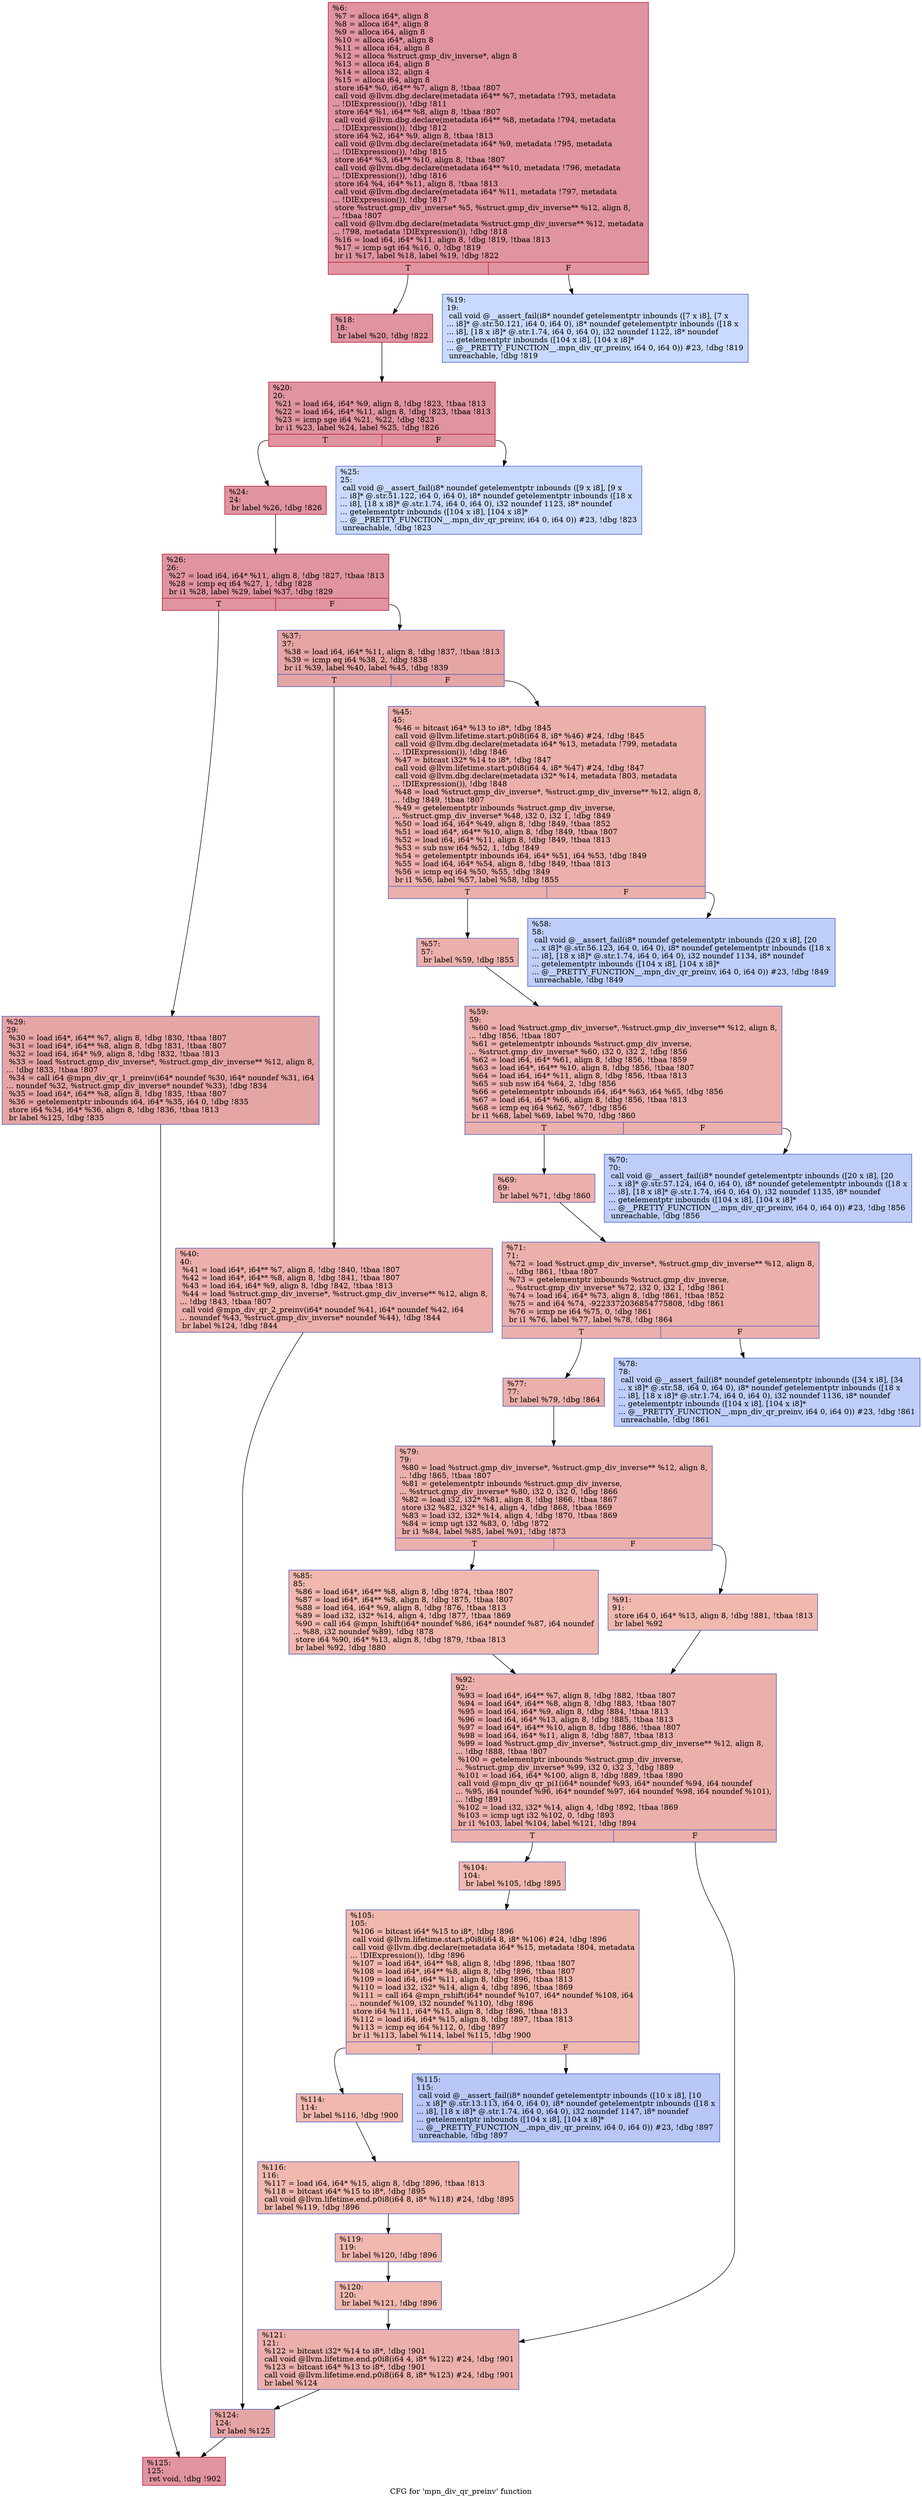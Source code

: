 digraph "CFG for 'mpn_div_qr_preinv' function" {
	label="CFG for 'mpn_div_qr_preinv' function";

	Node0x1c73dc0 [shape=record,color="#b70d28ff", style=filled, fillcolor="#b70d2870",label="{%6:\l  %7 = alloca i64*, align 8\l  %8 = alloca i64*, align 8\l  %9 = alloca i64, align 8\l  %10 = alloca i64*, align 8\l  %11 = alloca i64, align 8\l  %12 = alloca %struct.gmp_div_inverse*, align 8\l  %13 = alloca i64, align 8\l  %14 = alloca i32, align 4\l  %15 = alloca i64, align 8\l  store i64* %0, i64** %7, align 8, !tbaa !807\l  call void @llvm.dbg.declare(metadata i64** %7, metadata !793, metadata\l... !DIExpression()), !dbg !811\l  store i64* %1, i64** %8, align 8, !tbaa !807\l  call void @llvm.dbg.declare(metadata i64** %8, metadata !794, metadata\l... !DIExpression()), !dbg !812\l  store i64 %2, i64* %9, align 8, !tbaa !813\l  call void @llvm.dbg.declare(metadata i64* %9, metadata !795, metadata\l... !DIExpression()), !dbg !815\l  store i64* %3, i64** %10, align 8, !tbaa !807\l  call void @llvm.dbg.declare(metadata i64** %10, metadata !796, metadata\l... !DIExpression()), !dbg !816\l  store i64 %4, i64* %11, align 8, !tbaa !813\l  call void @llvm.dbg.declare(metadata i64* %11, metadata !797, metadata\l... !DIExpression()), !dbg !817\l  store %struct.gmp_div_inverse* %5, %struct.gmp_div_inverse** %12, align 8,\l... !tbaa !807\l  call void @llvm.dbg.declare(metadata %struct.gmp_div_inverse** %12, metadata\l... !798, metadata !DIExpression()), !dbg !818\l  %16 = load i64, i64* %11, align 8, !dbg !819, !tbaa !813\l  %17 = icmp sgt i64 %16, 0, !dbg !819\l  br i1 %17, label %18, label %19, !dbg !822\l|{<s0>T|<s1>F}}"];
	Node0x1c73dc0:s0 -> Node0x1c73f20;
	Node0x1c73dc0:s1 -> Node0x1c73f70;
	Node0x1c73f20 [shape=record,color="#b70d28ff", style=filled, fillcolor="#b70d2870",label="{%18:\l18:                                               \l  br label %20, !dbg !822\l}"];
	Node0x1c73f20 -> Node0x1c73fc0;
	Node0x1c73f70 [shape=record,color="#3d50c3ff", style=filled, fillcolor="#88abfd70",label="{%19:\l19:                                               \l  call void @__assert_fail(i8* noundef getelementptr inbounds ([7 x i8], [7 x\l... i8]* @.str.50.121, i64 0, i64 0), i8* noundef getelementptr inbounds ([18 x\l... i8], [18 x i8]* @.str.1.74, i64 0, i64 0), i32 noundef 1122, i8* noundef\l... getelementptr inbounds ([104 x i8], [104 x i8]*\l... @__PRETTY_FUNCTION__.mpn_div_qr_preinv, i64 0, i64 0)) #23, !dbg !819\l  unreachable, !dbg !819\l}"];
	Node0x1c73fc0 [shape=record,color="#b70d28ff", style=filled, fillcolor="#b70d2870",label="{%20:\l20:                                               \l  %21 = load i64, i64* %9, align 8, !dbg !823, !tbaa !813\l  %22 = load i64, i64* %11, align 8, !dbg !823, !tbaa !813\l  %23 = icmp sge i64 %21, %22, !dbg !823\l  br i1 %23, label %24, label %25, !dbg !826\l|{<s0>T|<s1>F}}"];
	Node0x1c73fc0:s0 -> Node0x1c74010;
	Node0x1c73fc0:s1 -> Node0x1c74060;
	Node0x1c74010 [shape=record,color="#b70d28ff", style=filled, fillcolor="#b70d2870",label="{%24:\l24:                                               \l  br label %26, !dbg !826\l}"];
	Node0x1c74010 -> Node0x1c740b0;
	Node0x1c74060 [shape=record,color="#3d50c3ff", style=filled, fillcolor="#88abfd70",label="{%25:\l25:                                               \l  call void @__assert_fail(i8* noundef getelementptr inbounds ([9 x i8], [9 x\l... i8]* @.str.51.122, i64 0, i64 0), i8* noundef getelementptr inbounds ([18 x\l... i8], [18 x i8]* @.str.1.74, i64 0, i64 0), i32 noundef 1123, i8* noundef\l... getelementptr inbounds ([104 x i8], [104 x i8]*\l... @__PRETTY_FUNCTION__.mpn_div_qr_preinv, i64 0, i64 0)) #23, !dbg !823\l  unreachable, !dbg !823\l}"];
	Node0x1c740b0 [shape=record,color="#b70d28ff", style=filled, fillcolor="#b70d2870",label="{%26:\l26:                                               \l  %27 = load i64, i64* %11, align 8, !dbg !827, !tbaa !813\l  %28 = icmp eq i64 %27, 1, !dbg !828\l  br i1 %28, label %29, label %37, !dbg !829\l|{<s0>T|<s1>F}}"];
	Node0x1c740b0:s0 -> Node0x1c74100;
	Node0x1c740b0:s1 -> Node0x1c74150;
	Node0x1c74100 [shape=record,color="#3d50c3ff", style=filled, fillcolor="#c5333470",label="{%29:\l29:                                               \l  %30 = load i64*, i64** %7, align 8, !dbg !830, !tbaa !807\l  %31 = load i64*, i64** %8, align 8, !dbg !831, !tbaa !807\l  %32 = load i64, i64* %9, align 8, !dbg !832, !tbaa !813\l  %33 = load %struct.gmp_div_inverse*, %struct.gmp_div_inverse** %12, align 8,\l... !dbg !833, !tbaa !807\l  %34 = call i64 @mpn_div_qr_1_preinv(i64* noundef %30, i64* noundef %31, i64\l... noundef %32, %struct.gmp_div_inverse* noundef %33), !dbg !834\l  %35 = load i64*, i64** %8, align 8, !dbg !835, !tbaa !807\l  %36 = getelementptr inbounds i64, i64* %35, i64 0, !dbg !835\l  store i64 %34, i64* %36, align 8, !dbg !836, !tbaa !813\l  br label %125, !dbg !835\l}"];
	Node0x1c74100 -> Node0x1c748d0;
	Node0x1c74150 [shape=record,color="#3d50c3ff", style=filled, fillcolor="#c5333470",label="{%37:\l37:                                               \l  %38 = load i64, i64* %11, align 8, !dbg !837, !tbaa !813\l  %39 = icmp eq i64 %38, 2, !dbg !838\l  br i1 %39, label %40, label %45, !dbg !839\l|{<s0>T|<s1>F}}"];
	Node0x1c74150:s0 -> Node0x1c741a0;
	Node0x1c74150:s1 -> Node0x1c741f0;
	Node0x1c741a0 [shape=record,color="#3d50c3ff", style=filled, fillcolor="#d24b4070",label="{%40:\l40:                                               \l  %41 = load i64*, i64** %7, align 8, !dbg !840, !tbaa !807\l  %42 = load i64*, i64** %8, align 8, !dbg !841, !tbaa !807\l  %43 = load i64, i64* %9, align 8, !dbg !842, !tbaa !813\l  %44 = load %struct.gmp_div_inverse*, %struct.gmp_div_inverse** %12, align 8,\l... !dbg !843, !tbaa !807\l  call void @mpn_div_qr_2_preinv(i64* noundef %41, i64* noundef %42, i64\l... noundef %43, %struct.gmp_div_inverse* noundef %44), !dbg !844\l  br label %124, !dbg !844\l}"];
	Node0x1c741a0 -> Node0x1c74880;
	Node0x1c741f0 [shape=record,color="#3d50c3ff", style=filled, fillcolor="#d24b4070",label="{%45:\l45:                                               \l  %46 = bitcast i64* %13 to i8*, !dbg !845\l  call void @llvm.lifetime.start.p0i8(i64 8, i8* %46) #24, !dbg !845\l  call void @llvm.dbg.declare(metadata i64* %13, metadata !799, metadata\l... !DIExpression()), !dbg !846\l  %47 = bitcast i32* %14 to i8*, !dbg !847\l  call void @llvm.lifetime.start.p0i8(i64 4, i8* %47) #24, !dbg !847\l  call void @llvm.dbg.declare(metadata i32* %14, metadata !803, metadata\l... !DIExpression()), !dbg !848\l  %48 = load %struct.gmp_div_inverse*, %struct.gmp_div_inverse** %12, align 8,\l... !dbg !849, !tbaa !807\l  %49 = getelementptr inbounds %struct.gmp_div_inverse,\l... %struct.gmp_div_inverse* %48, i32 0, i32 1, !dbg !849\l  %50 = load i64, i64* %49, align 8, !dbg !849, !tbaa !852\l  %51 = load i64*, i64** %10, align 8, !dbg !849, !tbaa !807\l  %52 = load i64, i64* %11, align 8, !dbg !849, !tbaa !813\l  %53 = sub nsw i64 %52, 1, !dbg !849\l  %54 = getelementptr inbounds i64, i64* %51, i64 %53, !dbg !849\l  %55 = load i64, i64* %54, align 8, !dbg !849, !tbaa !813\l  %56 = icmp eq i64 %50, %55, !dbg !849\l  br i1 %56, label %57, label %58, !dbg !855\l|{<s0>T|<s1>F}}"];
	Node0x1c741f0:s0 -> Node0x1c74240;
	Node0x1c741f0:s1 -> Node0x1c74290;
	Node0x1c74240 [shape=record,color="#3d50c3ff", style=filled, fillcolor="#d24b4070",label="{%57:\l57:                                               \l  br label %59, !dbg !855\l}"];
	Node0x1c74240 -> Node0x1c742e0;
	Node0x1c74290 [shape=record,color="#3d50c3ff", style=filled, fillcolor="#6c8ff170",label="{%58:\l58:                                               \l  call void @__assert_fail(i8* noundef getelementptr inbounds ([20 x i8], [20\l... x i8]* @.str.56.123, i64 0, i64 0), i8* noundef getelementptr inbounds ([18 x\l... i8], [18 x i8]* @.str.1.74, i64 0, i64 0), i32 noundef 1134, i8* noundef\l... getelementptr inbounds ([104 x i8], [104 x i8]*\l... @__PRETTY_FUNCTION__.mpn_div_qr_preinv, i64 0, i64 0)) #23, !dbg !849\l  unreachable, !dbg !849\l}"];
	Node0x1c742e0 [shape=record,color="#3d50c3ff", style=filled, fillcolor="#d24b4070",label="{%59:\l59:                                               \l  %60 = load %struct.gmp_div_inverse*, %struct.gmp_div_inverse** %12, align 8,\l... !dbg !856, !tbaa !807\l  %61 = getelementptr inbounds %struct.gmp_div_inverse,\l... %struct.gmp_div_inverse* %60, i32 0, i32 2, !dbg !856\l  %62 = load i64, i64* %61, align 8, !dbg !856, !tbaa !859\l  %63 = load i64*, i64** %10, align 8, !dbg !856, !tbaa !807\l  %64 = load i64, i64* %11, align 8, !dbg !856, !tbaa !813\l  %65 = sub nsw i64 %64, 2, !dbg !856\l  %66 = getelementptr inbounds i64, i64* %63, i64 %65, !dbg !856\l  %67 = load i64, i64* %66, align 8, !dbg !856, !tbaa !813\l  %68 = icmp eq i64 %62, %67, !dbg !856\l  br i1 %68, label %69, label %70, !dbg !860\l|{<s0>T|<s1>F}}"];
	Node0x1c742e0:s0 -> Node0x1c74330;
	Node0x1c742e0:s1 -> Node0x1c74380;
	Node0x1c74330 [shape=record,color="#3d50c3ff", style=filled, fillcolor="#d24b4070",label="{%69:\l69:                                               \l  br label %71, !dbg !860\l}"];
	Node0x1c74330 -> Node0x1c743d0;
	Node0x1c74380 [shape=record,color="#3d50c3ff", style=filled, fillcolor="#6c8ff170",label="{%70:\l70:                                               \l  call void @__assert_fail(i8* noundef getelementptr inbounds ([20 x i8], [20\l... x i8]* @.str.57.124, i64 0, i64 0), i8* noundef getelementptr inbounds ([18 x\l... i8], [18 x i8]* @.str.1.74, i64 0, i64 0), i32 noundef 1135, i8* noundef\l... getelementptr inbounds ([104 x i8], [104 x i8]*\l... @__PRETTY_FUNCTION__.mpn_div_qr_preinv, i64 0, i64 0)) #23, !dbg !856\l  unreachable, !dbg !856\l}"];
	Node0x1c743d0 [shape=record,color="#3d50c3ff", style=filled, fillcolor="#d24b4070",label="{%71:\l71:                                               \l  %72 = load %struct.gmp_div_inverse*, %struct.gmp_div_inverse** %12, align 8,\l... !dbg !861, !tbaa !807\l  %73 = getelementptr inbounds %struct.gmp_div_inverse,\l... %struct.gmp_div_inverse* %72, i32 0, i32 1, !dbg !861\l  %74 = load i64, i64* %73, align 8, !dbg !861, !tbaa !852\l  %75 = and i64 %74, -9223372036854775808, !dbg !861\l  %76 = icmp ne i64 %75, 0, !dbg !861\l  br i1 %76, label %77, label %78, !dbg !864\l|{<s0>T|<s1>F}}"];
	Node0x1c743d0:s0 -> Node0x1c74420;
	Node0x1c743d0:s1 -> Node0x1c74470;
	Node0x1c74420 [shape=record,color="#3d50c3ff", style=filled, fillcolor="#d24b4070",label="{%77:\l77:                                               \l  br label %79, !dbg !864\l}"];
	Node0x1c74420 -> Node0x1c744c0;
	Node0x1c74470 [shape=record,color="#3d50c3ff", style=filled, fillcolor="#6c8ff170",label="{%78:\l78:                                               \l  call void @__assert_fail(i8* noundef getelementptr inbounds ([34 x i8], [34\l... x i8]* @.str.58, i64 0, i64 0), i8* noundef getelementptr inbounds ([18 x\l... i8], [18 x i8]* @.str.1.74, i64 0, i64 0), i32 noundef 1136, i8* noundef\l... getelementptr inbounds ([104 x i8], [104 x i8]*\l... @__PRETTY_FUNCTION__.mpn_div_qr_preinv, i64 0, i64 0)) #23, !dbg !861\l  unreachable, !dbg !861\l}"];
	Node0x1c744c0 [shape=record,color="#3d50c3ff", style=filled, fillcolor="#d24b4070",label="{%79:\l79:                                               \l  %80 = load %struct.gmp_div_inverse*, %struct.gmp_div_inverse** %12, align 8,\l... !dbg !865, !tbaa !807\l  %81 = getelementptr inbounds %struct.gmp_div_inverse,\l... %struct.gmp_div_inverse* %80, i32 0, i32 0, !dbg !866\l  %82 = load i32, i32* %81, align 8, !dbg !866, !tbaa !867\l  store i32 %82, i32* %14, align 4, !dbg !868, !tbaa !869\l  %83 = load i32, i32* %14, align 4, !dbg !870, !tbaa !869\l  %84 = icmp ugt i32 %83, 0, !dbg !872\l  br i1 %84, label %85, label %91, !dbg !873\l|{<s0>T|<s1>F}}"];
	Node0x1c744c0:s0 -> Node0x1c74510;
	Node0x1c744c0:s1 -> Node0x1c74560;
	Node0x1c74510 [shape=record,color="#3d50c3ff", style=filled, fillcolor="#dc5d4a70",label="{%85:\l85:                                               \l  %86 = load i64*, i64** %8, align 8, !dbg !874, !tbaa !807\l  %87 = load i64*, i64** %8, align 8, !dbg !875, !tbaa !807\l  %88 = load i64, i64* %9, align 8, !dbg !876, !tbaa !813\l  %89 = load i32, i32* %14, align 4, !dbg !877, !tbaa !869\l  %90 = call i64 @mpn_lshift(i64* noundef %86, i64* noundef %87, i64 noundef\l... %88, i32 noundef %89), !dbg !878\l  store i64 %90, i64* %13, align 8, !dbg !879, !tbaa !813\l  br label %92, !dbg !880\l}"];
	Node0x1c74510 -> Node0x1c745b0;
	Node0x1c74560 [shape=record,color="#3d50c3ff", style=filled, fillcolor="#dc5d4a70",label="{%91:\l91:                                               \l  store i64 0, i64* %13, align 8, !dbg !881, !tbaa !813\l  br label %92\l}"];
	Node0x1c74560 -> Node0x1c745b0;
	Node0x1c745b0 [shape=record,color="#3d50c3ff", style=filled, fillcolor="#d24b4070",label="{%92:\l92:                                               \l  %93 = load i64*, i64** %7, align 8, !dbg !882, !tbaa !807\l  %94 = load i64*, i64** %8, align 8, !dbg !883, !tbaa !807\l  %95 = load i64, i64* %9, align 8, !dbg !884, !tbaa !813\l  %96 = load i64, i64* %13, align 8, !dbg !885, !tbaa !813\l  %97 = load i64*, i64** %10, align 8, !dbg !886, !tbaa !807\l  %98 = load i64, i64* %11, align 8, !dbg !887, !tbaa !813\l  %99 = load %struct.gmp_div_inverse*, %struct.gmp_div_inverse** %12, align 8,\l... !dbg !888, !tbaa !807\l  %100 = getelementptr inbounds %struct.gmp_div_inverse,\l... %struct.gmp_div_inverse* %99, i32 0, i32 3, !dbg !889\l  %101 = load i64, i64* %100, align 8, !dbg !889, !tbaa !890\l  call void @mpn_div_qr_pi1(i64* noundef %93, i64* noundef %94, i64 noundef\l... %95, i64 noundef %96, i64* noundef %97, i64 noundef %98, i64 noundef %101),\l... !dbg !891\l  %102 = load i32, i32* %14, align 4, !dbg !892, !tbaa !869\l  %103 = icmp ugt i32 %102, 0, !dbg !893\l  br i1 %103, label %104, label %121, !dbg !894\l|{<s0>T|<s1>F}}"];
	Node0x1c745b0:s0 -> Node0x1c74600;
	Node0x1c745b0:s1 -> Node0x1c74830;
	Node0x1c74600 [shape=record,color="#3d50c3ff", style=filled, fillcolor="#dc5d4a70",label="{%104:\l104:                                              \l  br label %105, !dbg !895\l}"];
	Node0x1c74600 -> Node0x1c74650;
	Node0x1c74650 [shape=record,color="#3d50c3ff", style=filled, fillcolor="#dc5d4a70",label="{%105:\l105:                                              \l  %106 = bitcast i64* %15 to i8*, !dbg !896\l  call void @llvm.lifetime.start.p0i8(i64 8, i8* %106) #24, !dbg !896\l  call void @llvm.dbg.declare(metadata i64* %15, metadata !804, metadata\l... !DIExpression()), !dbg !896\l  %107 = load i64*, i64** %8, align 8, !dbg !896, !tbaa !807\l  %108 = load i64*, i64** %8, align 8, !dbg !896, !tbaa !807\l  %109 = load i64, i64* %11, align 8, !dbg !896, !tbaa !813\l  %110 = load i32, i32* %14, align 4, !dbg !896, !tbaa !869\l  %111 = call i64 @mpn_rshift(i64* noundef %107, i64* noundef %108, i64\l... noundef %109, i32 noundef %110), !dbg !896\l  store i64 %111, i64* %15, align 8, !dbg !896, !tbaa !813\l  %112 = load i64, i64* %15, align 8, !dbg !897, !tbaa !813\l  %113 = icmp eq i64 %112, 0, !dbg !897\l  br i1 %113, label %114, label %115, !dbg !900\l|{<s0>T|<s1>F}}"];
	Node0x1c74650:s0 -> Node0x1c746a0;
	Node0x1c74650:s1 -> Node0x1c746f0;
	Node0x1c746a0 [shape=record,color="#3d50c3ff", style=filled, fillcolor="#dc5d4a70",label="{%114:\l114:                                              \l  br label %116, !dbg !900\l}"];
	Node0x1c746a0 -> Node0x1c74740;
	Node0x1c746f0 [shape=record,color="#3d50c3ff", style=filled, fillcolor="#5f7fe870",label="{%115:\l115:                                              \l  call void @__assert_fail(i8* noundef getelementptr inbounds ([10 x i8], [10\l... x i8]* @.str.13.113, i64 0, i64 0), i8* noundef getelementptr inbounds ([18 x\l... i8], [18 x i8]* @.str.1.74, i64 0, i64 0), i32 noundef 1147, i8* noundef\l... getelementptr inbounds ([104 x i8], [104 x i8]*\l... @__PRETTY_FUNCTION__.mpn_div_qr_preinv, i64 0, i64 0)) #23, !dbg !897\l  unreachable, !dbg !897\l}"];
	Node0x1c74740 [shape=record,color="#3d50c3ff", style=filled, fillcolor="#dc5d4a70",label="{%116:\l116:                                              \l  %117 = load i64, i64* %15, align 8, !dbg !896, !tbaa !813\l  %118 = bitcast i64* %15 to i8*, !dbg !895\l  call void @llvm.lifetime.end.p0i8(i64 8, i8* %118) #24, !dbg !895\l  br label %119, !dbg !896\l}"];
	Node0x1c74740 -> Node0x1c74790;
	Node0x1c74790 [shape=record,color="#3d50c3ff", style=filled, fillcolor="#dc5d4a70",label="{%119:\l119:                                              \l  br label %120, !dbg !896\l}"];
	Node0x1c74790 -> Node0x1c747e0;
	Node0x1c747e0 [shape=record,color="#3d50c3ff", style=filled, fillcolor="#dc5d4a70",label="{%120:\l120:                                              \l  br label %121, !dbg !896\l}"];
	Node0x1c747e0 -> Node0x1c74830;
	Node0x1c74830 [shape=record,color="#3d50c3ff", style=filled, fillcolor="#d24b4070",label="{%121:\l121:                                              \l  %122 = bitcast i32* %14 to i8*, !dbg !901\l  call void @llvm.lifetime.end.p0i8(i64 4, i8* %122) #24, !dbg !901\l  %123 = bitcast i64* %13 to i8*, !dbg !901\l  call void @llvm.lifetime.end.p0i8(i64 8, i8* %123) #24, !dbg !901\l  br label %124\l}"];
	Node0x1c74830 -> Node0x1c74880;
	Node0x1c74880 [shape=record,color="#3d50c3ff", style=filled, fillcolor="#c5333470",label="{%124:\l124:                                              \l  br label %125\l}"];
	Node0x1c74880 -> Node0x1c748d0;
	Node0x1c748d0 [shape=record,color="#b70d28ff", style=filled, fillcolor="#b70d2870",label="{%125:\l125:                                              \l  ret void, !dbg !902\l}"];
}
